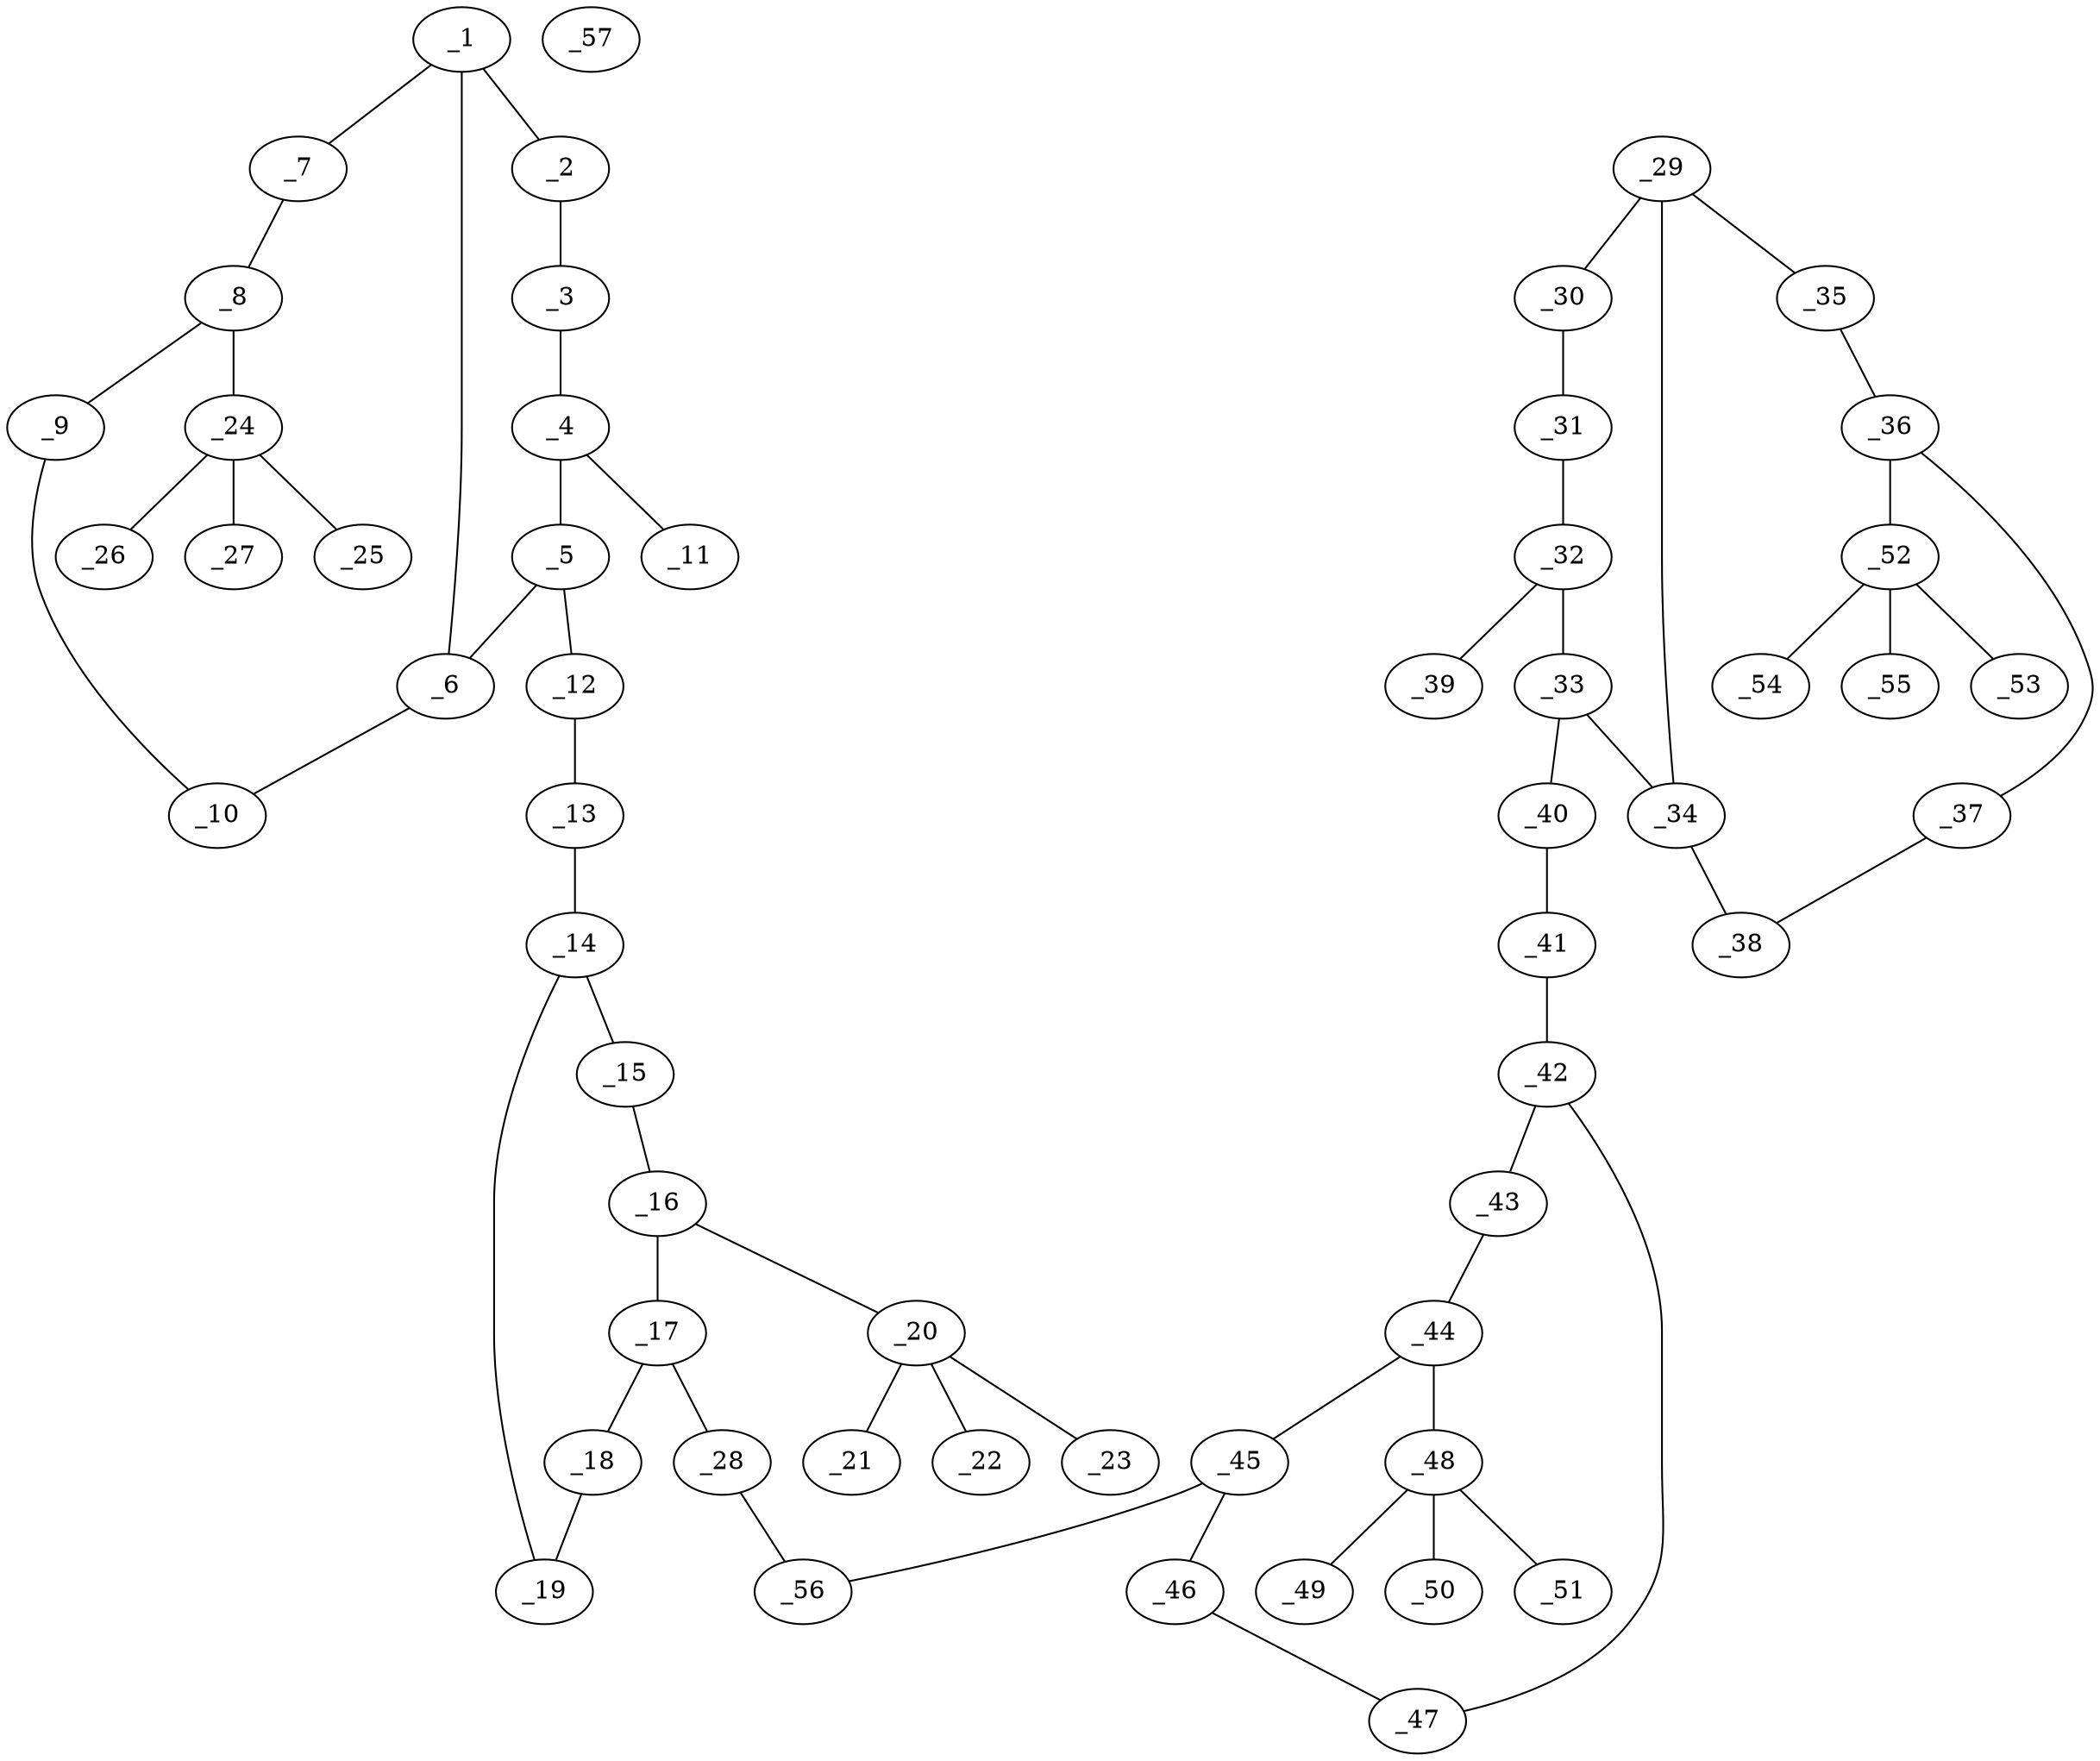 graph molid632484 {
	_1	 [charge=0,
		chem=1,
		symbol="C  ",
		x="9.7943",
		y="7.25"];
	_2	 [charge=0,
		chem=1,
		symbol="C  ",
		x="8.9283",
		y="7.75"];
	_1 -- _2	 [valence=1];
	_6	 [charge=0,
		chem=1,
		symbol="C  ",
		x="9.7943",
		y="6.25"];
	_1 -- _6	 [valence=1];
	_7	 [charge=0,
		chem=1,
		symbol="C  ",
		x="10.6603",
		y="7.75"];
	_1 -- _7	 [valence=2];
	_3	 [charge=0,
		chem=1,
		symbol="C  ",
		x="8.0622",
		y="7.25"];
	_2 -- _3	 [valence=2];
	_4	 [charge=0,
		chem=1,
		symbol="C  ",
		x="8.0622",
		y="6.25"];
	_3 -- _4	 [valence=1];
	_5	 [charge=0,
		chem=1,
		symbol="C  ",
		x="8.9283",
		y="5.75"];
	_4 -- _5	 [valence=2];
	_11	 [charge=0,
		chem=2,
		symbol="O  ",
		x="7.1962",
		y="5.75"];
	_4 -- _11	 [valence=1];
	_5 -- _6	 [valence=1];
	_12	 [charge=0,
		chem=4,
		symbol="N  ",
		x="8.9282",
		y="4.75"];
	_5 -- _12	 [valence=1];
	_10	 [charge=0,
		chem=1,
		symbol="C  ",
		x="10.6603",
		y="5.75"];
	_6 -- _10	 [valence=2];
	_8	 [charge=0,
		chem=1,
		symbol="C  ",
		x="11.5263",
		y="7.25"];
	_7 -- _8	 [valence=1];
	_9	 [charge=0,
		chem=1,
		symbol="C  ",
		x="11.5263",
		y="6.25"];
	_8 -- _9	 [valence=2];
	_24	 [charge=0,
		chem=5,
		symbol="S  ",
		x="12.3924",
		y="7.75"];
	_8 -- _24	 [valence=1];
	_9 -- _10	 [valence=1];
	_13	 [charge=0,
		chem=4,
		symbol="N  ",
		x="8.0622",
		y="4.25"];
	_12 -- _13	 [valence=2];
	_14	 [charge=0,
		chem=1,
		symbol="C  ",
		x="8.0622",
		y="3.25"];
	_13 -- _14	 [valence=1];
	_15	 [charge=0,
		chem=1,
		symbol="C  ",
		x="8.9282",
		y="2.75"];
	_14 -- _15	 [valence=1];
	_19	 [charge=0,
		chem=1,
		symbol="C  ",
		x="7.1962",
		y="2.75"];
	_14 -- _19	 [valence=2];
	_16	 [charge=0,
		chem=1,
		symbol="C  ",
		x="8.9282",
		y="1.75"];
	_15 -- _16	 [valence=2];
	_17	 [charge=0,
		chem=1,
		symbol="C  ",
		x="8.0622",
		y="1.25"];
	_16 -- _17	 [valence=1];
	_20	 [charge=0,
		chem=5,
		symbol="S  ",
		x="9.7943",
		y="1.25"];
	_16 -- _20	 [valence=1];
	_18	 [charge=0,
		chem=1,
		symbol="C  ",
		x="7.1962",
		y="1.75"];
	_17 -- _18	 [valence=2];
	_28	 [charge=0,
		chem=1,
		symbol="C  ",
		x="8.0622",
		y="0.25"];
	_17 -- _28	 [valence=1];
	_18 -- _19	 [valence=1];
	_21	 [charge=0,
		chem=2,
		symbol="O  ",
		x="10.6603",
		y="0.75"];
	_20 -- _21	 [valence=2];
	_22	 [charge=0,
		chem=2,
		symbol="O  ",
		x="9.2943",
		y="0.384"];
	_20 -- _22	 [valence=2];
	_23	 [charge=0,
		chem=2,
		symbol="O  ",
		x="10.2943",
		y="2.116"];
	_20 -- _23	 [valence=1];
	_25	 [charge=0,
		chem=2,
		symbol="O  ",
		x="13.2584",
		y="8.25"];
	_24 -- _25	 [valence=2];
	_26	 [charge=0,
		chem=2,
		symbol="O  ",
		x="11.8924",
		y="8.616"];
	_24 -- _26	 [valence=2];
	_27	 [charge=0,
		chem=2,
		symbol="O  ",
		x="12.8924",
		y="6.884"];
	_24 -- _27	 [valence=1];
	_56	 [charge=0,
		chem=1,
		symbol="C  ",
		x="7.1962",
		y="-0.25"];
	_28 -- _56	 [valence=2];
	_29	 [charge=0,
		chem=1,
		symbol="C  ",
		x="5.4641",
		y="-7.25"];
	_30	 [charge=0,
		chem=1,
		symbol="C  ",
		x="6.3301",
		y="-7.75"];
	_29 -- _30	 [valence=2];
	_34	 [charge=0,
		chem=1,
		symbol="C  ",
		x="5.4641",
		y="-6.25"];
	_29 -- _34	 [valence=1];
	_35	 [charge=0,
		chem=1,
		symbol="C  ",
		x="4.5981",
		y="-7.75"];
	_29 -- _35	 [valence=1];
	_31	 [charge=0,
		chem=1,
		symbol="C  ",
		x="7.1962",
		y="-7.25"];
	_30 -- _31	 [valence=1];
	_32	 [charge=0,
		chem=1,
		symbol="C  ",
		x="7.1962",
		y="-6.25"];
	_31 -- _32	 [valence=2];
	_33	 [charge=0,
		chem=1,
		symbol="C  ",
		x="6.3301",
		y="-5.75"];
	_32 -- _33	 [valence=1];
	_39	 [charge=0,
		chem=2,
		symbol="O  ",
		x="8.0622",
		y="-5.75"];
	_32 -- _39	 [valence=1];
	_33 -- _34	 [valence=2];
	_40	 [charge=0,
		chem=4,
		symbol="N  ",
		x="6.3301",
		y="-4.75"];
	_33 -- _40	 [valence=1];
	_38	 [charge=0,
		chem=1,
		symbol="C  ",
		x="4.5981",
		y="-5.75"];
	_34 -- _38	 [valence=1];
	_36	 [charge=0,
		chem=1,
		symbol="C  ",
		x="3.7321",
		y="-7.25"];
	_35 -- _36	 [valence=2];
	_37	 [charge=0,
		chem=1,
		symbol="C  ",
		x="3.7321",
		y="-6.25"];
	_36 -- _37	 [valence=1];
	_52	 [charge=0,
		chem=5,
		symbol="S  ",
		x="2.866",
		y="-7.75"];
	_36 -- _52	 [valence=1];
	_37 -- _38	 [valence=2];
	_41	 [charge=0,
		chem=4,
		symbol="N  ",
		x="7.1962",
		y="-4.25"];
	_40 -- _41	 [valence=2];
	_42	 [charge=0,
		chem=1,
		symbol="C  ",
		x="7.1962",
		y="-3.25"];
	_41 -- _42	 [valence=1];
	_43	 [charge=0,
		chem=1,
		symbol="C  ",
		x="8.0622",
		y="-2.75"];
	_42 -- _43	 [valence=2];
	_47	 [charge=0,
		chem=1,
		symbol="C  ",
		x="6.3301",
		y="-2.75"];
	_42 -- _47	 [valence=1];
	_44	 [charge=0,
		chem=1,
		symbol="C  ",
		x="8.0622",
		y="-1.75"];
	_43 -- _44	 [valence=1];
	_45	 [charge=0,
		chem=1,
		symbol="C  ",
		x="7.1962",
		y="-1.25"];
	_44 -- _45	 [valence=2];
	_48	 [charge=0,
		chem=5,
		symbol="S  ",
		x="8.9282",
		y="-1.25"];
	_44 -- _48	 [valence=1];
	_46	 [charge=0,
		chem=1,
		symbol="C  ",
		x="6.3301",
		y="-1.75"];
	_45 -- _46	 [valence=1];
	_45 -- _56	 [valence=1];
	_46 -- _47	 [valence=2];
	_49	 [charge=0,
		chem=2,
		symbol="O  ",
		x="9.4282",
		y="-2.116"];
	_48 -- _49	 [valence=2];
	_50	 [charge=0,
		chem=2,
		symbol="O  ",
		x="8.4282",
		y="-0.384"];
	_48 -- _50	 [valence=2];
	_51	 [charge=0,
		chem=2,
		symbol="O  ",
		x="9.7943",
		y="-0.75"];
	_48 -- _51	 [valence=1];
	_53	 [charge=0,
		chem=2,
		symbol="O  ",
		x=2,
		y="-8.25"];
	_52 -- _53	 [valence=2];
	_54	 [charge=0,
		chem=2,
		symbol="O  ",
		x="3.366",
		y="-8.616"];
	_52 -- _54	 [valence=2];
	_55	 [charge=0,
		chem=2,
		symbol="O  ",
		x="2.366",
		y="-6.884"];
	_52 -- _55	 [valence=1];
	_57	 [charge=0,
		chem=29,
		symbol="Na ",
		x="15.2584",
		y=0];
}
